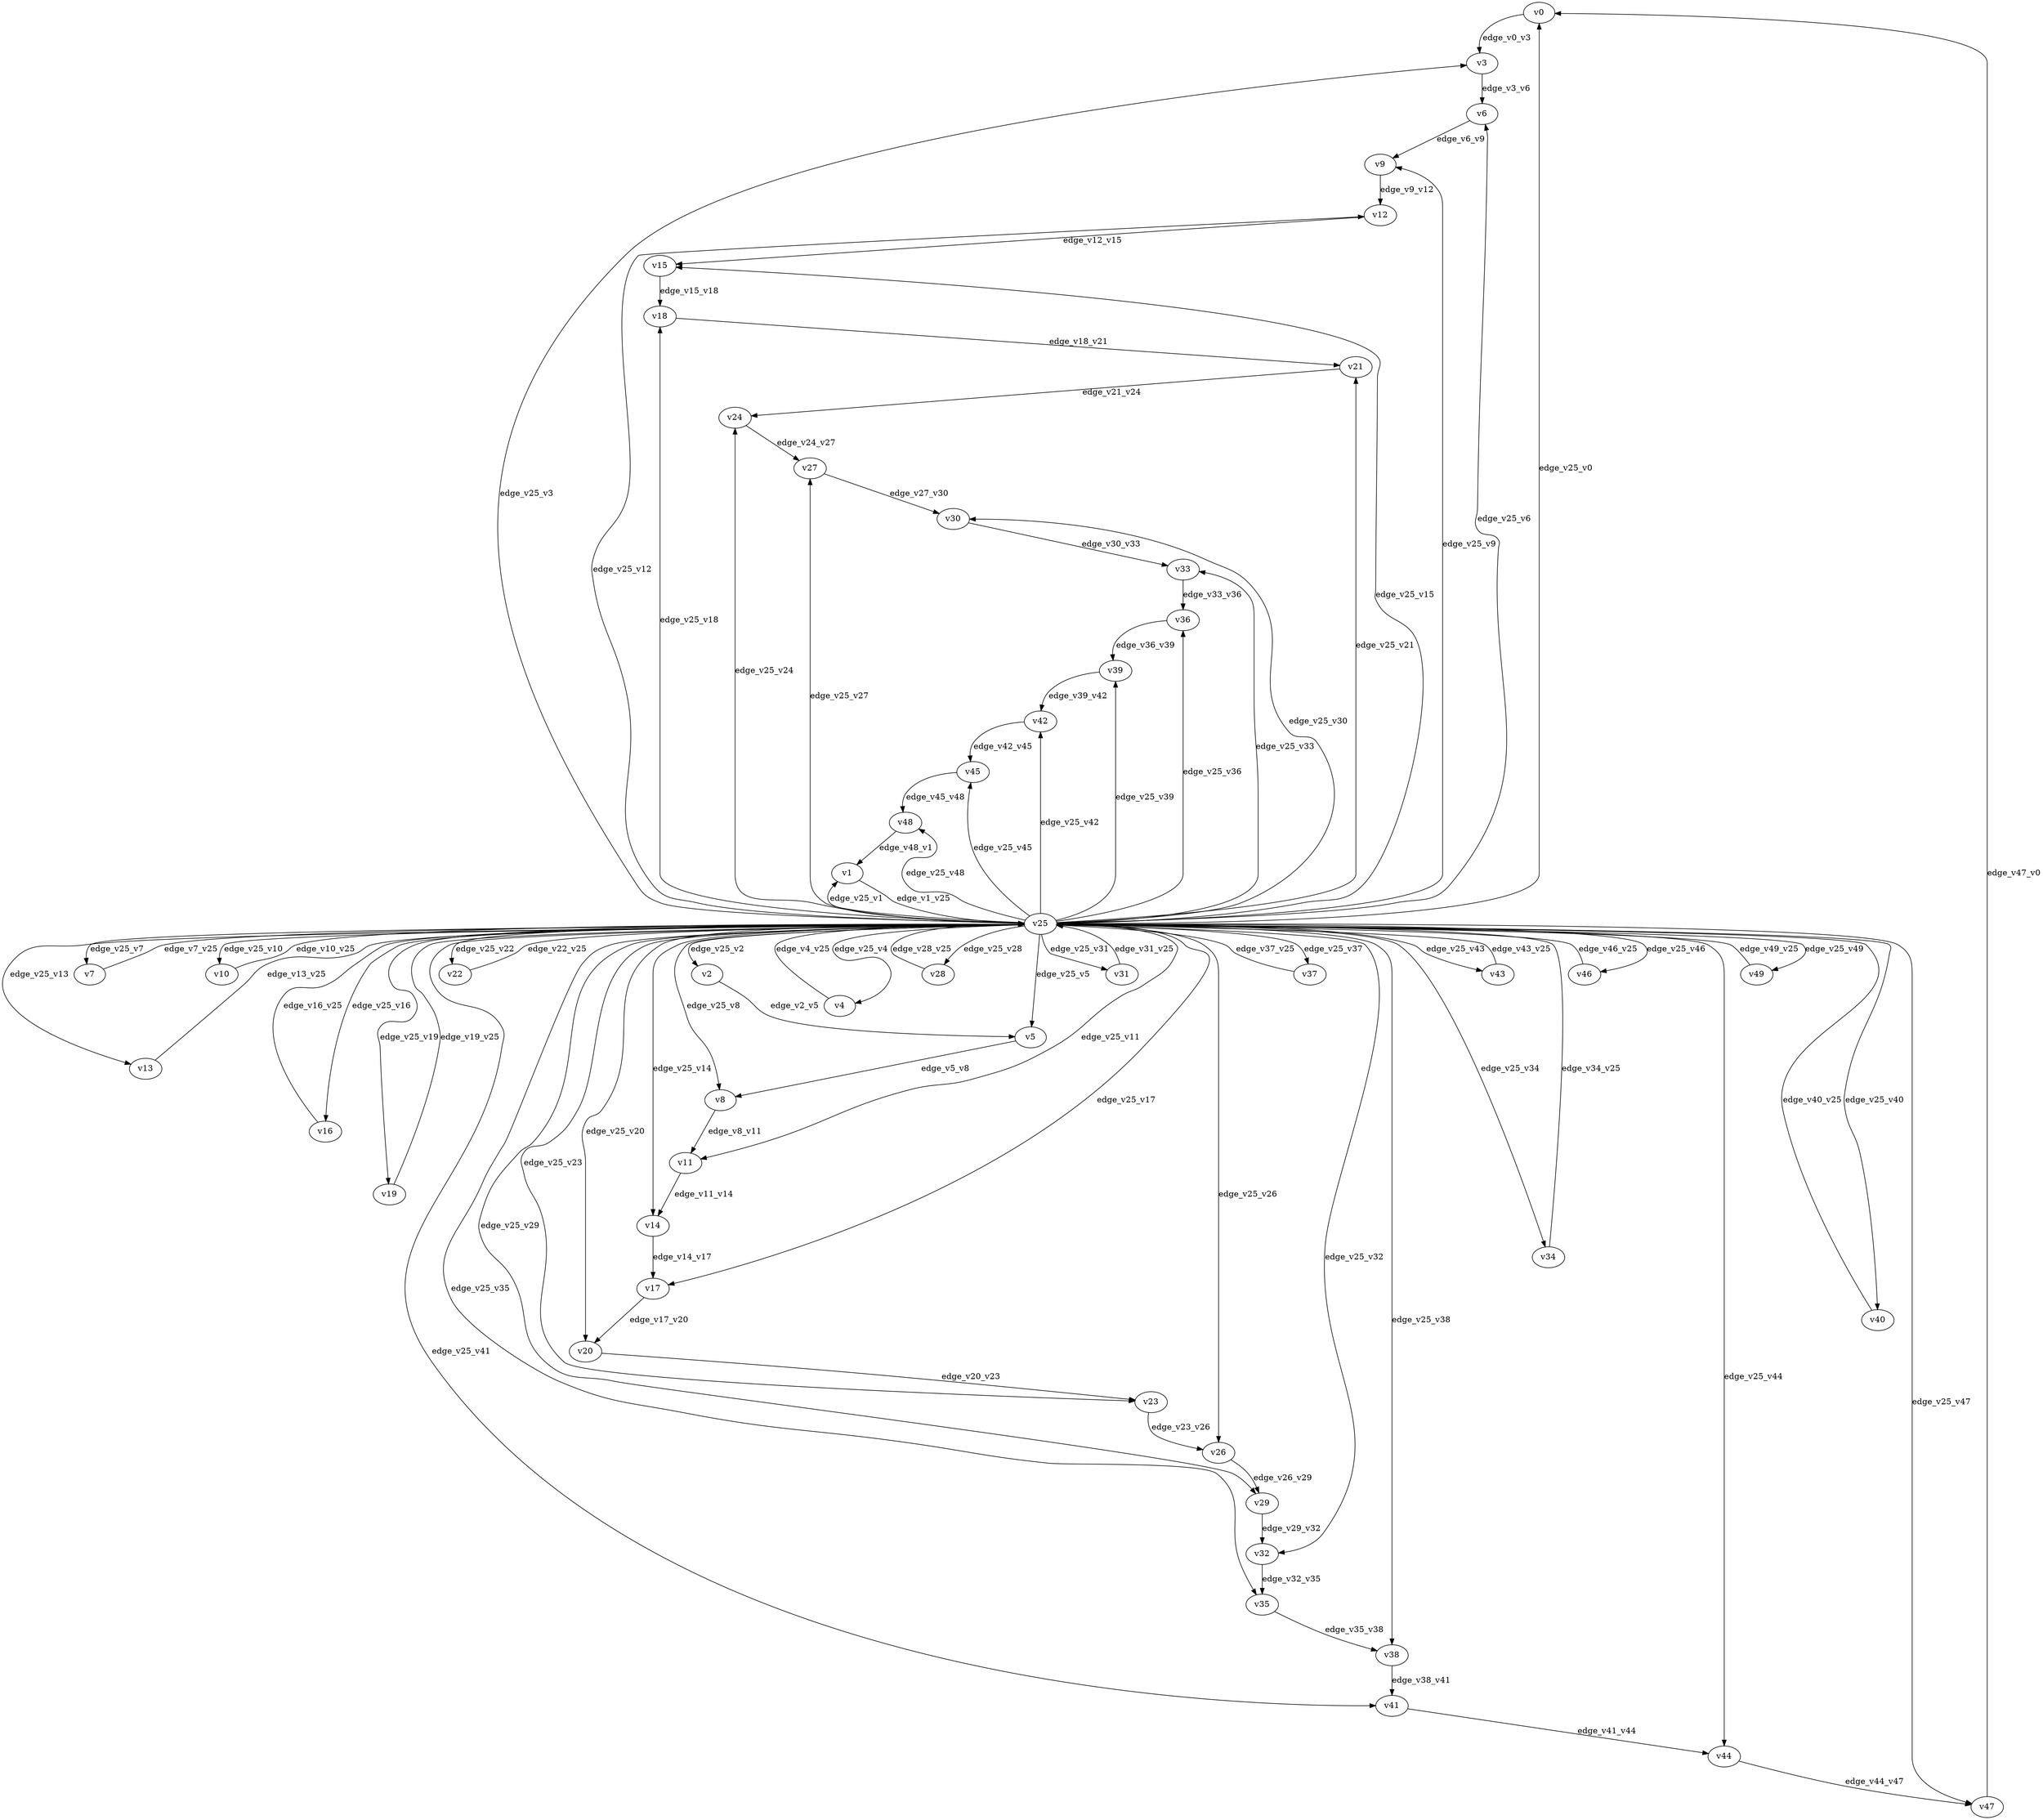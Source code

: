 digraph test073 {
    // Discounted game test case
    // Vertex properties: name [player=X]
    // Edge properties: [weight=Y, discount=Z]

    v0 [name="v0", player=0];
    v1 [name="v1", player=1];
    v2 [name="v2", player=0];
    v3 [name="v3", player=1];
    v4 [name="v4", player=0];
    v5 [name="v5", player=1];
    v6 [name="v6", player=0];
    v7 [name="v7", player=1];
    v8 [name="v8", player=0];
    v9 [name="v9", player=1];
    v10 [name="v10", player=0];
    v11 [name="v11", player=1];
    v12 [name="v12", player=0];
    v13 [name="v13", player=1];
    v14 [name="v14", player=0];
    v15 [name="v15", player=1];
    v16 [name="v16", player=0];
    v17 [name="v17", player=1];
    v18 [name="v18", player=0];
    v19 [name="v19", player=1];
    v20 [name="v20", player=0];
    v21 [name="v21", player=1];
    v22 [name="v22", player=0];
    v23 [name="v23", player=1];
    v24 [name="v24", player=0];
    v25 [name="v25", player=0];
    v26 [name="v26", player=0];
    v27 [name="v27", player=1];
    v28 [name="v28", player=0];
    v29 [name="v29", player=1];
    v30 [name="v30", player=0];
    v31 [name="v31", player=1];
    v32 [name="v32", player=0];
    v33 [name="v33", player=1];
    v34 [name="v34", player=0];
    v35 [name="v35", player=1];
    v36 [name="v36", player=0];
    v37 [name="v37", player=1];
    v38 [name="v38", player=0];
    v39 [name="v39", player=1];
    v40 [name="v40", player=0];
    v41 [name="v41", player=1];
    v42 [name="v42", player=0];
    v43 [name="v43", player=1];
    v44 [name="v44", player=0];
    v45 [name="v45", player=1];
    v46 [name="v46", player=0];
    v47 [name="v47", player=1];
    v48 [name="v48", player=0];
    v49 [name="v49", player=1];

    v25 -> v0 [label="edge_v25_v0", weight=8.84, discount=0.451];
    v25 -> v1 [label="edge_v25_v1", weight=-4.83, discount=0.451];
    v1 -> v25 [label="edge_v1_v25", weight=-7.54, discount=0.451];
    v25 -> v2 [label="edge_v25_v2", weight=7.80, discount=0.451];
    v25 -> v3 [label="edge_v25_v3", weight=-0.24, discount=0.451];
    v25 -> v4 [label="edge_v25_v4", weight=-2.61, discount=0.451];
    v4 -> v25 [label="edge_v4_v25", weight=0.21, discount=0.451];
    v25 -> v5 [label="edge_v25_v5", weight=6.31, discount=0.451];
    v25 -> v6 [label="edge_v25_v6", weight=0.62, discount=0.451];
    v25 -> v7 [label="edge_v25_v7", weight=6.32, discount=0.451];
    v7 -> v25 [label="edge_v7_v25", weight=3.41, discount=0.451];
    v25 -> v8 [label="edge_v25_v8", weight=7.42, discount=0.451];
    v25 -> v9 [label="edge_v25_v9", weight=2.10, discount=0.451];
    v25 -> v10 [label="edge_v25_v10", weight=0.11, discount=0.451];
    v10 -> v25 [label="edge_v10_v25", weight=2.39, discount=0.451];
    v25 -> v11 [label="edge_v25_v11", weight=-5.56, discount=0.451];
    v25 -> v12 [label="edge_v25_v12", weight=-2.45, discount=0.451];
    v25 -> v13 [label="edge_v25_v13", weight=-4.83, discount=0.451];
    v13 -> v25 [label="edge_v13_v25", weight=-6.86, discount=0.451];
    v25 -> v14 [label="edge_v25_v14", weight=7.95, discount=0.451];
    v25 -> v15 [label="edge_v25_v15", weight=0.06, discount=0.451];
    v25 -> v16 [label="edge_v25_v16", weight=-1.29, discount=0.451];
    v16 -> v25 [label="edge_v16_v25", weight=-1.47, discount=0.451];
    v25 -> v17 [label="edge_v25_v17", weight=-4.57, discount=0.451];
    v25 -> v18 [label="edge_v25_v18", weight=3.56, discount=0.451];
    v25 -> v19 [label="edge_v25_v19", weight=-1.94, discount=0.451];
    v19 -> v25 [label="edge_v19_v25", weight=0.99, discount=0.451];
    v25 -> v20 [label="edge_v25_v20", weight=5.23, discount=0.451];
    v25 -> v21 [label="edge_v25_v21", weight=2.85, discount=0.451];
    v25 -> v22 [label="edge_v25_v22", weight=5.25, discount=0.451];
    v22 -> v25 [label="edge_v22_v25", weight=3.67, discount=0.451];
    v25 -> v23 [label="edge_v25_v23", weight=-2.03, discount=0.451];
    v25 -> v24 [label="edge_v25_v24", weight=5.21, discount=0.451];
    v25 -> v26 [label="edge_v25_v26", weight=8.78, discount=0.451];
    v25 -> v27 [label="edge_v25_v27", weight=4.49, discount=0.451];
    v25 -> v28 [label="edge_v25_v28", weight=2.91, discount=0.451];
    v28 -> v25 [label="edge_v28_v25", weight=2.88, discount=0.451];
    v25 -> v29 [label="edge_v25_v29", weight=-5.27, discount=0.451];
    v25 -> v30 [label="edge_v25_v30", weight=-5.66, discount=0.451];
    v25 -> v31 [label="edge_v25_v31", weight=3.30, discount=0.451];
    v31 -> v25 [label="edge_v31_v25", weight=5.67, discount=0.451];
    v25 -> v32 [label="edge_v25_v32", weight=-5.18, discount=0.451];
    v25 -> v33 [label="edge_v25_v33", weight=2.90, discount=0.451];
    v25 -> v34 [label="edge_v25_v34", weight=-1.94, discount=0.451];
    v34 -> v25 [label="edge_v34_v25", weight=-1.05, discount=0.451];
    v25 -> v35 [label="edge_v25_v35", weight=-5.98, discount=0.451];
    v25 -> v36 [label="edge_v25_v36", weight=4.44, discount=0.451];
    v25 -> v37 [label="edge_v25_v37", weight=7.79, discount=0.451];
    v37 -> v25 [label="edge_v37_v25", weight=6.83, discount=0.451];
    v25 -> v38 [label="edge_v25_v38", weight=3.81, discount=0.451];
    v25 -> v39 [label="edge_v25_v39", weight=4.48, discount=0.451];
    v25 -> v40 [label="edge_v25_v40", weight=-4.09, discount=0.451];
    v40 -> v25 [label="edge_v40_v25", weight=-1.56, discount=0.451];
    v25 -> v41 [label="edge_v25_v41", weight=-5.20, discount=0.451];
    v25 -> v42 [label="edge_v25_v42", weight=7.12, discount=0.451];
    v25 -> v43 [label="edge_v25_v43", weight=3.74, discount=0.451];
    v43 -> v25 [label="edge_v43_v25", weight=4.01, discount=0.451];
    v25 -> v44 [label="edge_v25_v44", weight=3.01, discount=0.451];
    v25 -> v45 [label="edge_v25_v45", weight=8.48, discount=0.451];
    v25 -> v46 [label="edge_v25_v46", weight=-0.07, discount=0.451];
    v46 -> v25 [label="edge_v46_v25", weight=1.86, discount=0.451];
    v25 -> v47 [label="edge_v25_v47", weight=4.87, discount=0.451];
    v25 -> v48 [label="edge_v25_v48", weight=-1.67, discount=0.451];
    v25 -> v49 [label="edge_v25_v49", weight=0.71, discount=0.451];
    v49 -> v25 [label="edge_v49_v25", weight=2.59, discount=0.451];
    v0 -> v3 [label="edge_v0_v3", weight=4.50, discount=0.451];
    v2 -> v5 [label="edge_v2_v5", weight=4.83, discount=0.451];
    v3 -> v6 [label="edge_v3_v6", weight=1.21, discount=0.451];
    v5 -> v8 [label="edge_v5_v8", weight=0.51, discount=0.451];
    v6 -> v9 [label="edge_v6_v9", weight=0.02, discount=0.451];
    v8 -> v11 [label="edge_v8_v11", weight=3.06, discount=0.451];
    v9 -> v12 [label="edge_v9_v12", weight=6.15, discount=0.451];
    v11 -> v14 [label="edge_v11_v14", weight=5.29, discount=0.451];
    v12 -> v15 [label="edge_v12_v15", weight=0.82, discount=0.451];
    v14 -> v17 [label="edge_v14_v17", weight=3.04, discount=0.451];
    v15 -> v18 [label="edge_v15_v18", weight=5.41, discount=0.451];
    v17 -> v20 [label="edge_v17_v20", weight=-0.31, discount=0.451];
    v18 -> v21 [label="edge_v18_v21", weight=-2.04, discount=0.451];
    v20 -> v23 [label="edge_v20_v23", weight=-2.55, discount=0.451];
    v21 -> v24 [label="edge_v21_v24", weight=-0.06, discount=0.451];
    v23 -> v26 [label="edge_v23_v26", weight=6.76, discount=0.451];
    v24 -> v27 [label="edge_v24_v27", weight=-0.46, discount=0.451];
    v26 -> v29 [label="edge_v26_v29", weight=-2.97, discount=0.451];
    v27 -> v30 [label="edge_v27_v30", weight=-2.42, discount=0.451];
    v29 -> v32 [label="edge_v29_v32", weight=3.87, discount=0.451];
    v30 -> v33 [label="edge_v30_v33", weight=-2.54, discount=0.451];
    v32 -> v35 [label="edge_v32_v35", weight=6.89, discount=0.451];
    v33 -> v36 [label="edge_v33_v36", weight=3.98, discount=0.451];
    v35 -> v38 [label="edge_v35_v38", weight=-1.03, discount=0.451];
    v36 -> v39 [label="edge_v36_v39", weight=5.19, discount=0.451];
    v38 -> v41 [label="edge_v38_v41", weight=1.38, discount=0.451];
    v39 -> v42 [label="edge_v39_v42", weight=-2.00, discount=0.451];
    v41 -> v44 [label="edge_v41_v44", weight=-2.92, discount=0.451];
    v42 -> v45 [label="edge_v42_v45", weight=1.06, discount=0.451];
    v44 -> v47 [label="edge_v44_v47", weight=1.35, discount=0.451];
    v45 -> v48 [label="edge_v45_v48", weight=5.82, discount=0.451];
    v47 -> v0 [label="edge_v47_v0", weight=6.79, discount=0.451];
    v48 -> v1 [label="edge_v48_v1", weight=-0.16, discount=0.451];
}
